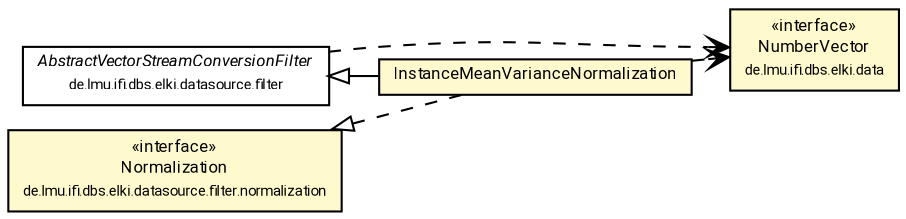 #!/usr/local/bin/dot
#
# Class diagram 
# Generated by UMLGraph version R5_7_2-60-g0e99a6 (http://www.spinellis.gr/umlgraph/)
#

digraph G {
	graph [fontnames="svg"]
	edge [fontname="Roboto",fontsize=7,labelfontname="Roboto",labelfontsize=7,color="black"];
	node [fontname="Roboto",fontcolor="black",fontsize=8,shape=plaintext,margin=0,width=0,height=0];
	nodesep=0.15;
	ranksep=0.25;
	rankdir=LR;
	// de.lmu.ifi.dbs.elki.data.NumberVector
	c5279204 [label=<<table title="de.lmu.ifi.dbs.elki.data.NumberVector" border="0" cellborder="1" cellspacing="0" cellpadding="2" bgcolor="LemonChiffon" href="../../../../data/NumberVector.html" target="_parent">
		<tr><td><table border="0" cellspacing="0" cellpadding="1">
		<tr><td align="center" balign="center"> &#171;interface&#187; </td></tr>
		<tr><td align="center" balign="center"> <font face="Roboto">NumberVector</font> </td></tr>
		<tr><td align="center" balign="center"> <font face="Roboto" point-size="7.0">de.lmu.ifi.dbs.elki.data</font> </td></tr>
		</table></td></tr>
		</table>>, URL="../../../../data/NumberVector.html"];
	// de.lmu.ifi.dbs.elki.datasource.filter.AbstractVectorStreamConversionFilter<I, O extends de.lmu.ifi.dbs.elki.data.NumberVector>
	c5280707 [label=<<table title="de.lmu.ifi.dbs.elki.datasource.filter.AbstractVectorStreamConversionFilter" border="0" cellborder="1" cellspacing="0" cellpadding="2" href="../../AbstractVectorStreamConversionFilter.html" target="_parent">
		<tr><td><table border="0" cellspacing="0" cellpadding="1">
		<tr><td align="center" balign="center"> <font face="Roboto"><i>AbstractVectorStreamConversionFilter</i></font> </td></tr>
		<tr><td align="center" balign="center"> <font face="Roboto" point-size="7.0">de.lmu.ifi.dbs.elki.datasource.filter</font> </td></tr>
		</table></td></tr>
		</table>>, URL="../../AbstractVectorStreamConversionFilter.html"];
	// de.lmu.ifi.dbs.elki.datasource.filter.normalization.instancewise.InstanceMeanVarianceNormalization<V extends de.lmu.ifi.dbs.elki.data.NumberVector>
	c5280763 [label=<<table title="de.lmu.ifi.dbs.elki.datasource.filter.normalization.instancewise.InstanceMeanVarianceNormalization" border="0" cellborder="1" cellspacing="0" cellpadding="2" bgcolor="lemonChiffon" href="InstanceMeanVarianceNormalization.html" target="_parent">
		<tr><td><table border="0" cellspacing="0" cellpadding="1">
		<tr><td align="center" balign="center"> <font face="Roboto">InstanceMeanVarianceNormalization</font> </td></tr>
		</table></td></tr>
		</table>>, URL="InstanceMeanVarianceNormalization.html"];
	// de.lmu.ifi.dbs.elki.datasource.filter.normalization.Normalization<O>
	c5280790 [label=<<table title="de.lmu.ifi.dbs.elki.datasource.filter.normalization.Normalization" border="0" cellborder="1" cellspacing="0" cellpadding="2" bgcolor="LemonChiffon" href="../Normalization.html" target="_parent">
		<tr><td><table border="0" cellspacing="0" cellpadding="1">
		<tr><td align="center" balign="center"> &#171;interface&#187; </td></tr>
		<tr><td align="center" balign="center"> <font face="Roboto">Normalization</font> </td></tr>
		<tr><td align="center" balign="center"> <font face="Roboto" point-size="7.0">de.lmu.ifi.dbs.elki.datasource.filter.normalization</font> </td></tr>
		</table></td></tr>
		</table>>, URL="../Normalization.html"];
	// de.lmu.ifi.dbs.elki.datasource.filter.normalization.instancewise.InstanceMeanVarianceNormalization<V extends de.lmu.ifi.dbs.elki.data.NumberVector> extends de.lmu.ifi.dbs.elki.datasource.filter.AbstractVectorStreamConversionFilter<I, O extends de.lmu.ifi.dbs.elki.data.NumberVector>
	c5280707 -> c5280763 [arrowtail=empty,dir=back,weight=10];
	// de.lmu.ifi.dbs.elki.datasource.filter.normalization.instancewise.InstanceMeanVarianceNormalization<V extends de.lmu.ifi.dbs.elki.data.NumberVector> implements de.lmu.ifi.dbs.elki.datasource.filter.normalization.Normalization<O>
	c5280790 -> c5280763 [arrowtail=empty,style=dashed,dir=back,weight=9];
	// de.lmu.ifi.dbs.elki.datasource.filter.AbstractVectorStreamConversionFilter<I, O extends de.lmu.ifi.dbs.elki.data.NumberVector> depend de.lmu.ifi.dbs.elki.data.NumberVector
	c5280707 -> c5279204 [arrowhead=open,style=dashed,weight=0];
	// de.lmu.ifi.dbs.elki.datasource.filter.normalization.instancewise.InstanceMeanVarianceNormalization<V extends de.lmu.ifi.dbs.elki.data.NumberVector> depend de.lmu.ifi.dbs.elki.data.NumberVector
	c5280763 -> c5279204 [arrowhead=open,style=dashed,weight=0];
}

